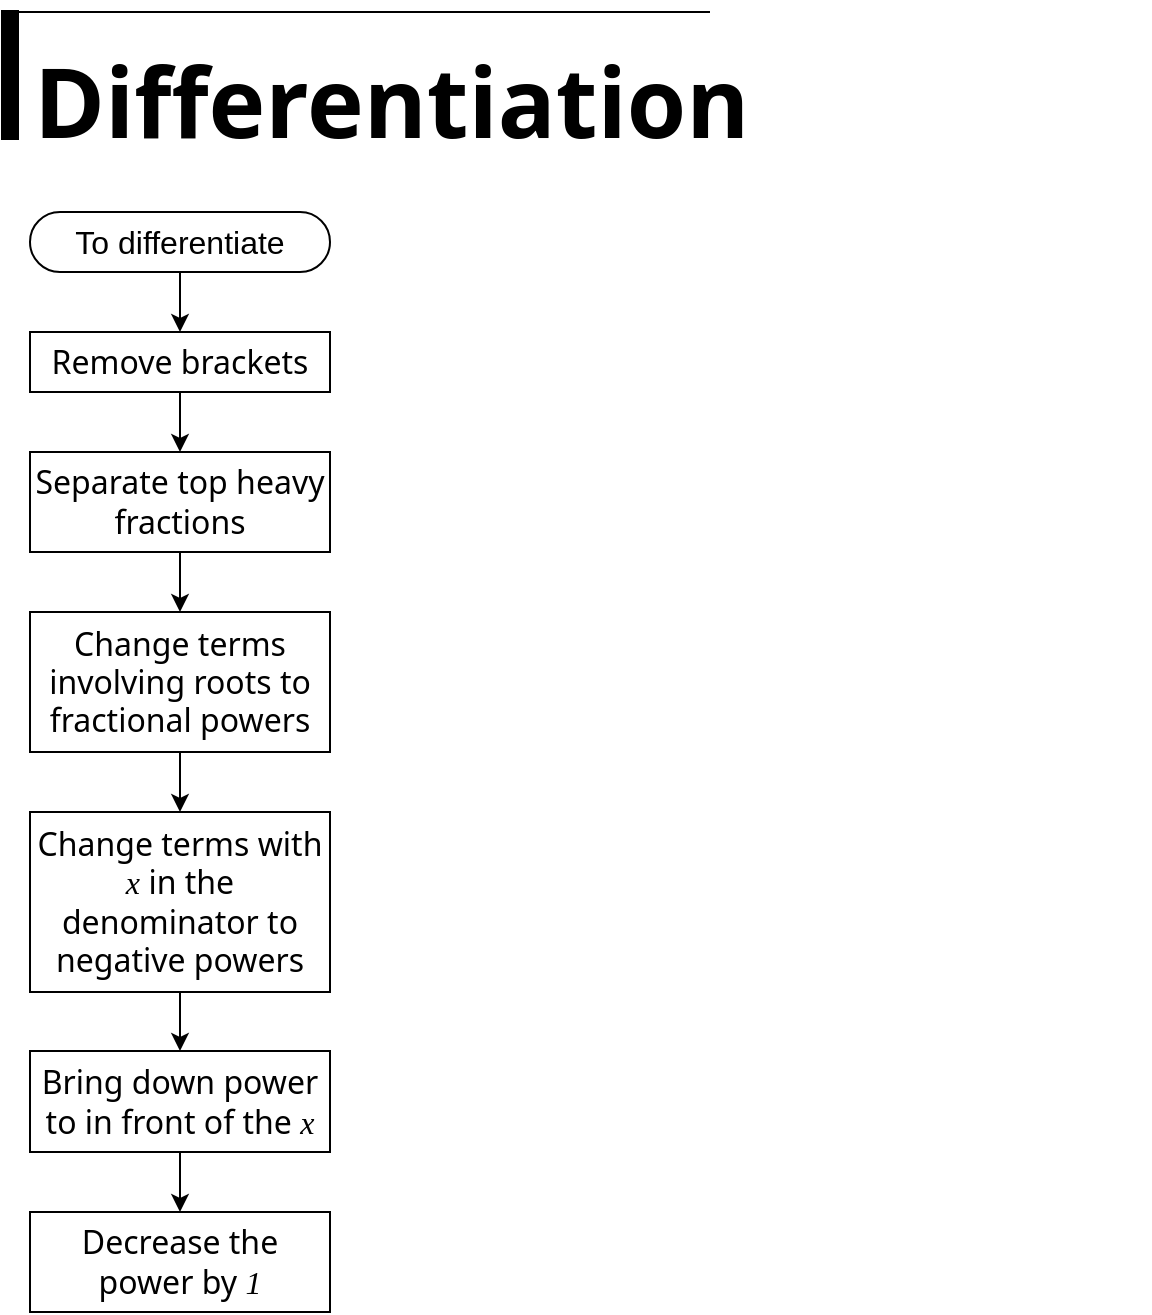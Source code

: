 <mxfile version="14.6.1" type="github"><diagram id="SuNVphhk_r-dVFvO_X8W" name="Page-1"><mxGraphModel dx="870" dy="609" grid="1" gridSize="10" guides="1" tooltips="1" connect="1" arrows="1" fold="1" page="1" pageScale="1" pageWidth="827" pageHeight="1169" math="0" shadow="0"><root><mxCell id="0"/><mxCell id="1" parent="0"/><mxCell id="-FZ3qA6GbJ0KDv9lzx8t-1" value="Differentiation" style="text;html=1;strokeColor=none;fillColor=none;align=left;verticalAlign=middle;whiteSpace=wrap;rounded=0;fontFamily=Noto Sans;fontSource=https%3A%2F%2Ffonts.googleapis.com%2Fcss%3Ffamily%3DNoto%2BSans;fontStyle=1;fontSize=48;" vertex="1" parent="1"><mxGeometry x="40" y="54" width="560" height="20" as="geometry"/></mxCell><mxCell id="-FZ3qA6GbJ0KDv9lzx8t-2" value="" style="endArrow=none;html=1;fontSize=48;strokeWidth=9;" edge="1" parent="1"><mxGeometry width="50" height="50" relative="1" as="geometry"><mxPoint x="30" y="84" as="sourcePoint"/><mxPoint x="30" y="19" as="targetPoint"/></mxGeometry></mxCell><mxCell id="-FZ3qA6GbJ0KDv9lzx8t-3" value="" style="endArrow=none;html=1;fontSize=48;strokeWidth=1;" edge="1" parent="1"><mxGeometry width="50" height="50" relative="1" as="geometry"><mxPoint x="30" y="20" as="sourcePoint"/><mxPoint x="380" y="20" as="targetPoint"/></mxGeometry></mxCell><mxCell id="-FZ3qA6GbJ0KDv9lzx8t-14" style="edgeStyle=orthogonalEdgeStyle;rounded=0;orthogonalLoop=1;jettySize=auto;html=1;exitX=0.5;exitY=1;exitDx=0;exitDy=0;entryX=0.5;entryY=0;entryDx=0;entryDy=0;fontSize=16;strokeWidth=1;" edge="1" parent="1" source="-FZ3qA6GbJ0KDv9lzx8t-4" target="-FZ3qA6GbJ0KDv9lzx8t-8"><mxGeometry relative="1" as="geometry"/></mxCell><mxCell id="-FZ3qA6GbJ0KDv9lzx8t-4" value="&lt;font face=&quot;Noto Sans&quot; style=&quot;font-size: 16px;&quot;&gt;Remove brackets&lt;/font&gt;" style="rounded=0;whiteSpace=wrap;html=1;fontSize=16;align=center;" vertex="1" parent="1"><mxGeometry x="40" y="180" width="150" height="30" as="geometry"/></mxCell><mxCell id="-FZ3qA6GbJ0KDv9lzx8t-13" style="edgeStyle=orthogonalEdgeStyle;rounded=0;orthogonalLoop=1;jettySize=auto;html=1;exitX=0.5;exitY=1;exitDx=0;exitDy=0;entryX=0.5;entryY=0;entryDx=0;entryDy=0;fontSize=16;strokeWidth=1;" edge="1" parent="1" source="-FZ3qA6GbJ0KDv9lzx8t-6" target="-FZ3qA6GbJ0KDv9lzx8t-4"><mxGeometry relative="1" as="geometry"/></mxCell><mxCell id="-FZ3qA6GbJ0KDv9lzx8t-6" value="To differentiate" style="rounded=1;whiteSpace=wrap;html=1;fontSize=16;align=center;arcSize=50;" vertex="1" parent="1"><mxGeometry x="40" y="120" width="150" height="30" as="geometry"/></mxCell><mxCell id="-FZ3qA6GbJ0KDv9lzx8t-15" style="edgeStyle=orthogonalEdgeStyle;rounded=0;orthogonalLoop=1;jettySize=auto;html=1;exitX=0.5;exitY=1;exitDx=0;exitDy=0;entryX=0.5;entryY=0;entryDx=0;entryDy=0;fontSize=16;strokeWidth=1;" edge="1" parent="1" source="-FZ3qA6GbJ0KDv9lzx8t-8" target="-FZ3qA6GbJ0KDv9lzx8t-9"><mxGeometry relative="1" as="geometry"/></mxCell><mxCell id="-FZ3qA6GbJ0KDv9lzx8t-8" value="&lt;font face=&quot;Noto Sans&quot; style=&quot;font-size: 16px&quot;&gt;Separate top heavy fractions&lt;/font&gt;" style="rounded=0;whiteSpace=wrap;html=1;fontSize=16;align=center;" vertex="1" parent="1"><mxGeometry x="40" y="240" width="150" height="50" as="geometry"/></mxCell><mxCell id="-FZ3qA6GbJ0KDv9lzx8t-16" style="edgeStyle=orthogonalEdgeStyle;rounded=0;orthogonalLoop=1;jettySize=auto;html=1;exitX=0.5;exitY=1;exitDx=0;exitDy=0;entryX=0.5;entryY=0;entryDx=0;entryDy=0;fontSize=16;strokeWidth=1;" edge="1" parent="1" source="-FZ3qA6GbJ0KDv9lzx8t-9" target="-FZ3qA6GbJ0KDv9lzx8t-10"><mxGeometry relative="1" as="geometry"/></mxCell><mxCell id="-FZ3qA6GbJ0KDv9lzx8t-9" value="&lt;font face=&quot;Noto Sans&quot; style=&quot;font-size: 16px&quot;&gt;Change terms involving roots to fractional powers&lt;/font&gt;" style="rounded=0;whiteSpace=wrap;html=1;fontSize=16;align=center;" vertex="1" parent="1"><mxGeometry x="40" y="320" width="150" height="70" as="geometry"/></mxCell><mxCell id="-FZ3qA6GbJ0KDv9lzx8t-17" style="edgeStyle=orthogonalEdgeStyle;rounded=0;orthogonalLoop=1;jettySize=auto;html=1;exitX=0.5;exitY=1;exitDx=0;exitDy=0;entryX=0.5;entryY=0;entryDx=0;entryDy=0;fontSize=16;strokeWidth=1;" edge="1" parent="1" source="-FZ3qA6GbJ0KDv9lzx8t-10" target="-FZ3qA6GbJ0KDv9lzx8t-11"><mxGeometry relative="1" as="geometry"/></mxCell><mxCell id="-FZ3qA6GbJ0KDv9lzx8t-10" value="&lt;font face=&quot;Noto Sans&quot; style=&quot;font-size: 16px&quot;&gt;Change terms with &lt;/font&gt;&lt;font style=&quot;font-size: 16px&quot; face=&quot;Georgia&quot;&gt;&lt;i&gt;x&lt;/i&gt;&lt;/font&gt;&lt;font face=&quot;Noto Sans&quot; style=&quot;font-size: 16px&quot;&gt; in the denominator to negative powers&lt;/font&gt;" style="rounded=0;whiteSpace=wrap;html=1;fontSize=16;align=center;" vertex="1" parent="1"><mxGeometry x="40" y="420" width="150" height="90" as="geometry"/></mxCell><mxCell id="-FZ3qA6GbJ0KDv9lzx8t-18" style="edgeStyle=orthogonalEdgeStyle;rounded=0;orthogonalLoop=1;jettySize=auto;html=1;exitX=0.5;exitY=1;exitDx=0;exitDy=0;entryX=0.5;entryY=0;entryDx=0;entryDy=0;fontSize=16;strokeWidth=1;" edge="1" parent="1" source="-FZ3qA6GbJ0KDv9lzx8t-11" target="-FZ3qA6GbJ0KDv9lzx8t-12"><mxGeometry relative="1" as="geometry"/></mxCell><mxCell id="-FZ3qA6GbJ0KDv9lzx8t-11" value="&lt;font face=&quot;Noto Sans&quot;&gt;Bring down power to in front of the &lt;/font&gt;&lt;font face=&quot;Georgia&quot;&gt;&lt;i&gt;x&lt;/i&gt;&lt;/font&gt;" style="rounded=0;whiteSpace=wrap;html=1;fontSize=16;align=center;" vertex="1" parent="1"><mxGeometry x="40" y="539.5" width="150" height="50.5" as="geometry"/></mxCell><mxCell id="-FZ3qA6GbJ0KDv9lzx8t-12" value="&lt;font face=&quot;Noto Sans&quot;&gt;Decrease the power by &lt;/font&gt;&lt;font face=&quot;Georgia&quot;&gt;&lt;i&gt;1&lt;/i&gt;&lt;/font&gt;" style="rounded=0;whiteSpace=wrap;html=1;fontSize=16;align=center;" vertex="1" parent="1"><mxGeometry x="40" y="620" width="150" height="50" as="geometry"/></mxCell></root></mxGraphModel></diagram></mxfile>